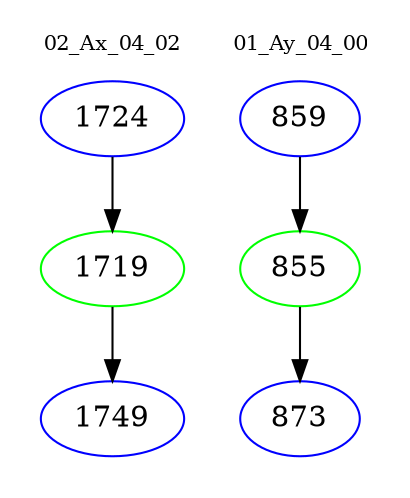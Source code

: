 digraph{
subgraph cluster_0 {
color = white
label = "02_Ax_04_02";
fontsize=10;
T0_1724 [label="1724", color="blue"]
T0_1724 -> T0_1719 [color="black"]
T0_1719 [label="1719", color="green"]
T0_1719 -> T0_1749 [color="black"]
T0_1749 [label="1749", color="blue"]
}
subgraph cluster_1 {
color = white
label = "01_Ay_04_00";
fontsize=10;
T1_859 [label="859", color="blue"]
T1_859 -> T1_855 [color="black"]
T1_855 [label="855", color="green"]
T1_855 -> T1_873 [color="black"]
T1_873 [label="873", color="blue"]
}
}
